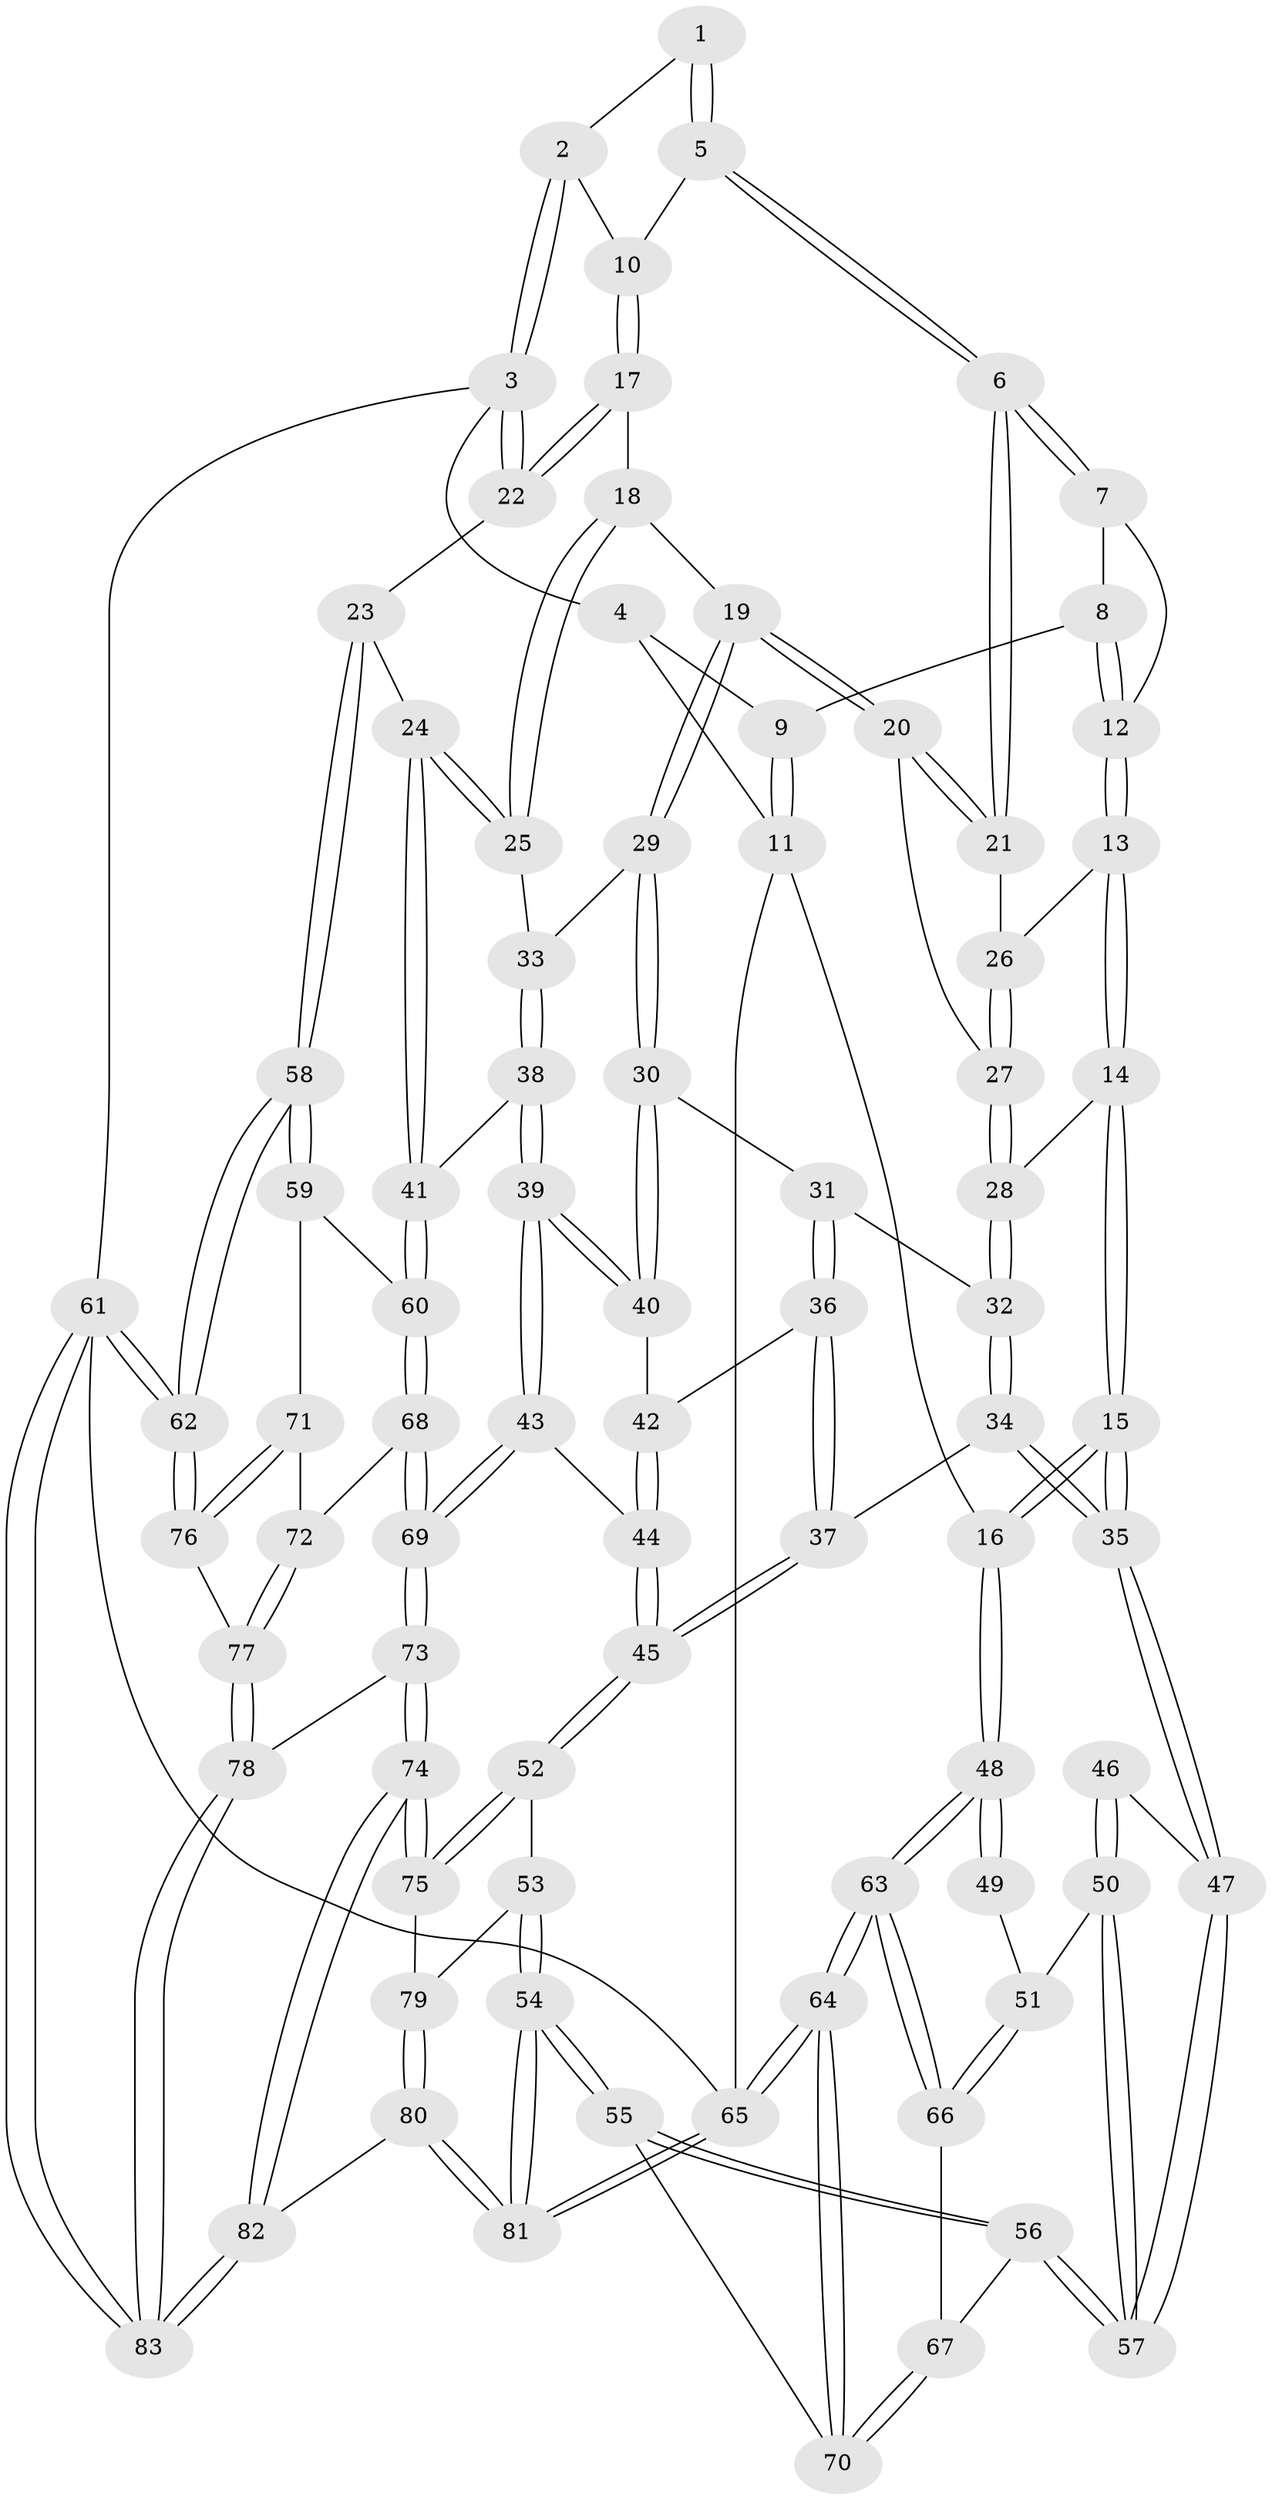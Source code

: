 // coarse degree distribution, {3: 0.13725490196078433, 4: 0.47058823529411764, 7: 0.0196078431372549, 2: 0.0392156862745098, 6: 0.09803921568627451, 5: 0.23529411764705882}
// Generated by graph-tools (version 1.1) at 2025/42/03/06/25 10:42:36]
// undirected, 83 vertices, 204 edges
graph export_dot {
graph [start="1"]
  node [color=gray90,style=filled];
  1 [pos="+0.5339423528064942+0"];
  2 [pos="+0.6545935210335705+0"];
  3 [pos="+1+0"];
  4 [pos="+0.23981777657869854+0"];
  5 [pos="+0.5073824269945859+0.13960351855160802"];
  6 [pos="+0.4851228157239159+0.20354794782063176"];
  7 [pos="+0.42889345138869345+0.19037553783296363"];
  8 [pos="+0.21822874495988376+0.12733828089420823"];
  9 [pos="+0.1806175840139373+0.07543943242175402"];
  10 [pos="+0.8161845664056377+0.16769122921023247"];
  11 [pos="+0+0.28891635986137354"];
  12 [pos="+0.22095790382992275+0.2851254180618449"];
  13 [pos="+0.2204542622683516+0.2928459674359809"];
  14 [pos="+0.16843779534856504+0.34576303930859775"];
  15 [pos="+0.01796135372240043+0.4321516505088511"];
  16 [pos="+0+0.4120931619672781"];
  17 [pos="+0.832605453266772+0.18704464591133357"];
  18 [pos="+0.8283618006263096+0.21068977615481843"];
  19 [pos="+0.5546701445698874+0.35662580261409776"];
  20 [pos="+0.5283322164292857+0.33680297694210903"];
  21 [pos="+0.49130235159456814+0.23955122424487302"];
  22 [pos="+1+0"];
  23 [pos="+1+0.46286288354834954"];
  24 [pos="+1+0.4611156507741407"];
  25 [pos="+0.9294512489535184+0.43317982519894205"];
  26 [pos="+0.25543159392374154+0.3035074327040017"];
  27 [pos="+0.37295570203594725+0.41611117281184856"];
  28 [pos="+0.3399143882929195+0.4549689083220808"];
  29 [pos="+0.608172689797821+0.47278897691797706"];
  30 [pos="+0.5884123130020429+0.5164575783072389"];
  31 [pos="+0.4351926252159056+0.5301627626889752"];
  32 [pos="+0.32260951492845696+0.4951059231856664"];
  33 [pos="+0.8173451885675574+0.5113803194871602"];
  34 [pos="+0.2617395520688114+0.5859931165775196"];
  35 [pos="+0.24787579804659254+0.5898473176071258"];
  36 [pos="+0.37466696766820157+0.6240820782734676"];
  37 [pos="+0.35269602756118296+0.6290809505662482"];
  38 [pos="+0.8195354394469998+0.5890694226473088"];
  39 [pos="+0.6273309485564289+0.7678689005415786"];
  40 [pos="+0.5728561962163243+0.570437994563152"];
  41 [pos="+0.8785174095576872+0.7186436074900054"];
  42 [pos="+0.48648014937511225+0.6104929082405292"];
  43 [pos="+0.6269152705466567+0.7761253264981581"];
  44 [pos="+0.44297205469206413+0.8030053802072348"];
  45 [pos="+0.43131217484965007+0.8071700458456909"];
  46 [pos="+0.10732640543725451+0.6804123818080472"];
  47 [pos="+0.2393792108236399+0.6120495470782666"];
  48 [pos="+0+0.6298192528001352"];
  49 [pos="+0.06972421559571382+0.6874434951592735"];
  50 [pos="+0.13052337504197836+0.745821056035241"];
  51 [pos="+0.10842631998068207+0.7607489338943543"];
  52 [pos="+0.42112819200231316+0.8193048715640168"];
  53 [pos="+0.3118180816312795+0.8573501066425473"];
  54 [pos="+0.2814046870567466+0.8612571225817589"];
  55 [pos="+0.2810433552843562+0.860884425266962"];
  56 [pos="+0.24903497493651444+0.8048928396515072"];
  57 [pos="+0.2287197836992444+0.7212879127250058"];
  58 [pos="+1+0.730439578717143"];
  59 [pos="+0.892154298716938+0.7614046613573289"];
  60 [pos="+0.8866274077237701+0.756882776099507"];
  61 [pos="+1+1"];
  62 [pos="+1+1"];
  63 [pos="+0+0.9019160108071297"];
  64 [pos="+0+1"];
  65 [pos="+0+1"];
  66 [pos="+0.10033053382079543+0.7766382952162081"];
  67 [pos="+0.1312358561783545+0.8047890741508287"];
  68 [pos="+0.7109314565566707+0.8020145781658083"];
  69 [pos="+0.6493496299802974+0.8043654370950833"];
  70 [pos="+0.11358225201597082+0.8703196781742962"];
  71 [pos="+0.8989592255874851+0.8448427115415542"];
  72 [pos="+0.8238905206327715+0.9084503203559834"];
  73 [pos="+0.6494829705968355+0.8325018350266423"];
  74 [pos="+0.5385950361010994+1"];
  75 [pos="+0.4732976473730744+0.9480604260341546"];
  76 [pos="+0.9577565814554384+0.929276739756116"];
  77 [pos="+0.7911519547427099+0.9946447019033445"];
  78 [pos="+0.7773312292434107+1"];
  79 [pos="+0.38244291389375223+0.9654117747522514"];
  80 [pos="+0.3813986577912898+1"];
  81 [pos="+0.11411807902924637+1"];
  82 [pos="+0.5413041991470902+1"];
  83 [pos="+0.7537844309334203+1"];
  1 -- 2;
  1 -- 5;
  1 -- 5;
  2 -- 3;
  2 -- 3;
  2 -- 10;
  3 -- 4;
  3 -- 22;
  3 -- 22;
  3 -- 61;
  4 -- 9;
  4 -- 11;
  5 -- 6;
  5 -- 6;
  5 -- 10;
  6 -- 7;
  6 -- 7;
  6 -- 21;
  6 -- 21;
  7 -- 8;
  7 -- 12;
  8 -- 9;
  8 -- 12;
  8 -- 12;
  9 -- 11;
  9 -- 11;
  10 -- 17;
  10 -- 17;
  11 -- 16;
  11 -- 65;
  12 -- 13;
  12 -- 13;
  13 -- 14;
  13 -- 14;
  13 -- 26;
  14 -- 15;
  14 -- 15;
  14 -- 28;
  15 -- 16;
  15 -- 16;
  15 -- 35;
  15 -- 35;
  16 -- 48;
  16 -- 48;
  17 -- 18;
  17 -- 22;
  17 -- 22;
  18 -- 19;
  18 -- 25;
  18 -- 25;
  19 -- 20;
  19 -- 20;
  19 -- 29;
  19 -- 29;
  20 -- 21;
  20 -- 21;
  20 -- 27;
  21 -- 26;
  22 -- 23;
  23 -- 24;
  23 -- 58;
  23 -- 58;
  24 -- 25;
  24 -- 25;
  24 -- 41;
  24 -- 41;
  25 -- 33;
  26 -- 27;
  26 -- 27;
  27 -- 28;
  27 -- 28;
  28 -- 32;
  28 -- 32;
  29 -- 30;
  29 -- 30;
  29 -- 33;
  30 -- 31;
  30 -- 40;
  30 -- 40;
  31 -- 32;
  31 -- 36;
  31 -- 36;
  32 -- 34;
  32 -- 34;
  33 -- 38;
  33 -- 38;
  34 -- 35;
  34 -- 35;
  34 -- 37;
  35 -- 47;
  35 -- 47;
  36 -- 37;
  36 -- 37;
  36 -- 42;
  37 -- 45;
  37 -- 45;
  38 -- 39;
  38 -- 39;
  38 -- 41;
  39 -- 40;
  39 -- 40;
  39 -- 43;
  39 -- 43;
  40 -- 42;
  41 -- 60;
  41 -- 60;
  42 -- 44;
  42 -- 44;
  43 -- 44;
  43 -- 69;
  43 -- 69;
  44 -- 45;
  44 -- 45;
  45 -- 52;
  45 -- 52;
  46 -- 47;
  46 -- 50;
  46 -- 50;
  47 -- 57;
  47 -- 57;
  48 -- 49;
  48 -- 49;
  48 -- 63;
  48 -- 63;
  49 -- 51;
  50 -- 51;
  50 -- 57;
  50 -- 57;
  51 -- 66;
  51 -- 66;
  52 -- 53;
  52 -- 75;
  52 -- 75;
  53 -- 54;
  53 -- 54;
  53 -- 79;
  54 -- 55;
  54 -- 55;
  54 -- 81;
  54 -- 81;
  55 -- 56;
  55 -- 56;
  55 -- 70;
  56 -- 57;
  56 -- 57;
  56 -- 67;
  58 -- 59;
  58 -- 59;
  58 -- 62;
  58 -- 62;
  59 -- 60;
  59 -- 71;
  60 -- 68;
  60 -- 68;
  61 -- 62;
  61 -- 62;
  61 -- 83;
  61 -- 83;
  61 -- 65;
  62 -- 76;
  62 -- 76;
  63 -- 64;
  63 -- 64;
  63 -- 66;
  63 -- 66;
  64 -- 65;
  64 -- 65;
  64 -- 70;
  64 -- 70;
  65 -- 81;
  65 -- 81;
  66 -- 67;
  67 -- 70;
  67 -- 70;
  68 -- 69;
  68 -- 69;
  68 -- 72;
  69 -- 73;
  69 -- 73;
  71 -- 72;
  71 -- 76;
  71 -- 76;
  72 -- 77;
  72 -- 77;
  73 -- 74;
  73 -- 74;
  73 -- 78;
  74 -- 75;
  74 -- 75;
  74 -- 82;
  74 -- 82;
  75 -- 79;
  76 -- 77;
  77 -- 78;
  77 -- 78;
  78 -- 83;
  78 -- 83;
  79 -- 80;
  79 -- 80;
  80 -- 81;
  80 -- 81;
  80 -- 82;
  82 -- 83;
  82 -- 83;
}
